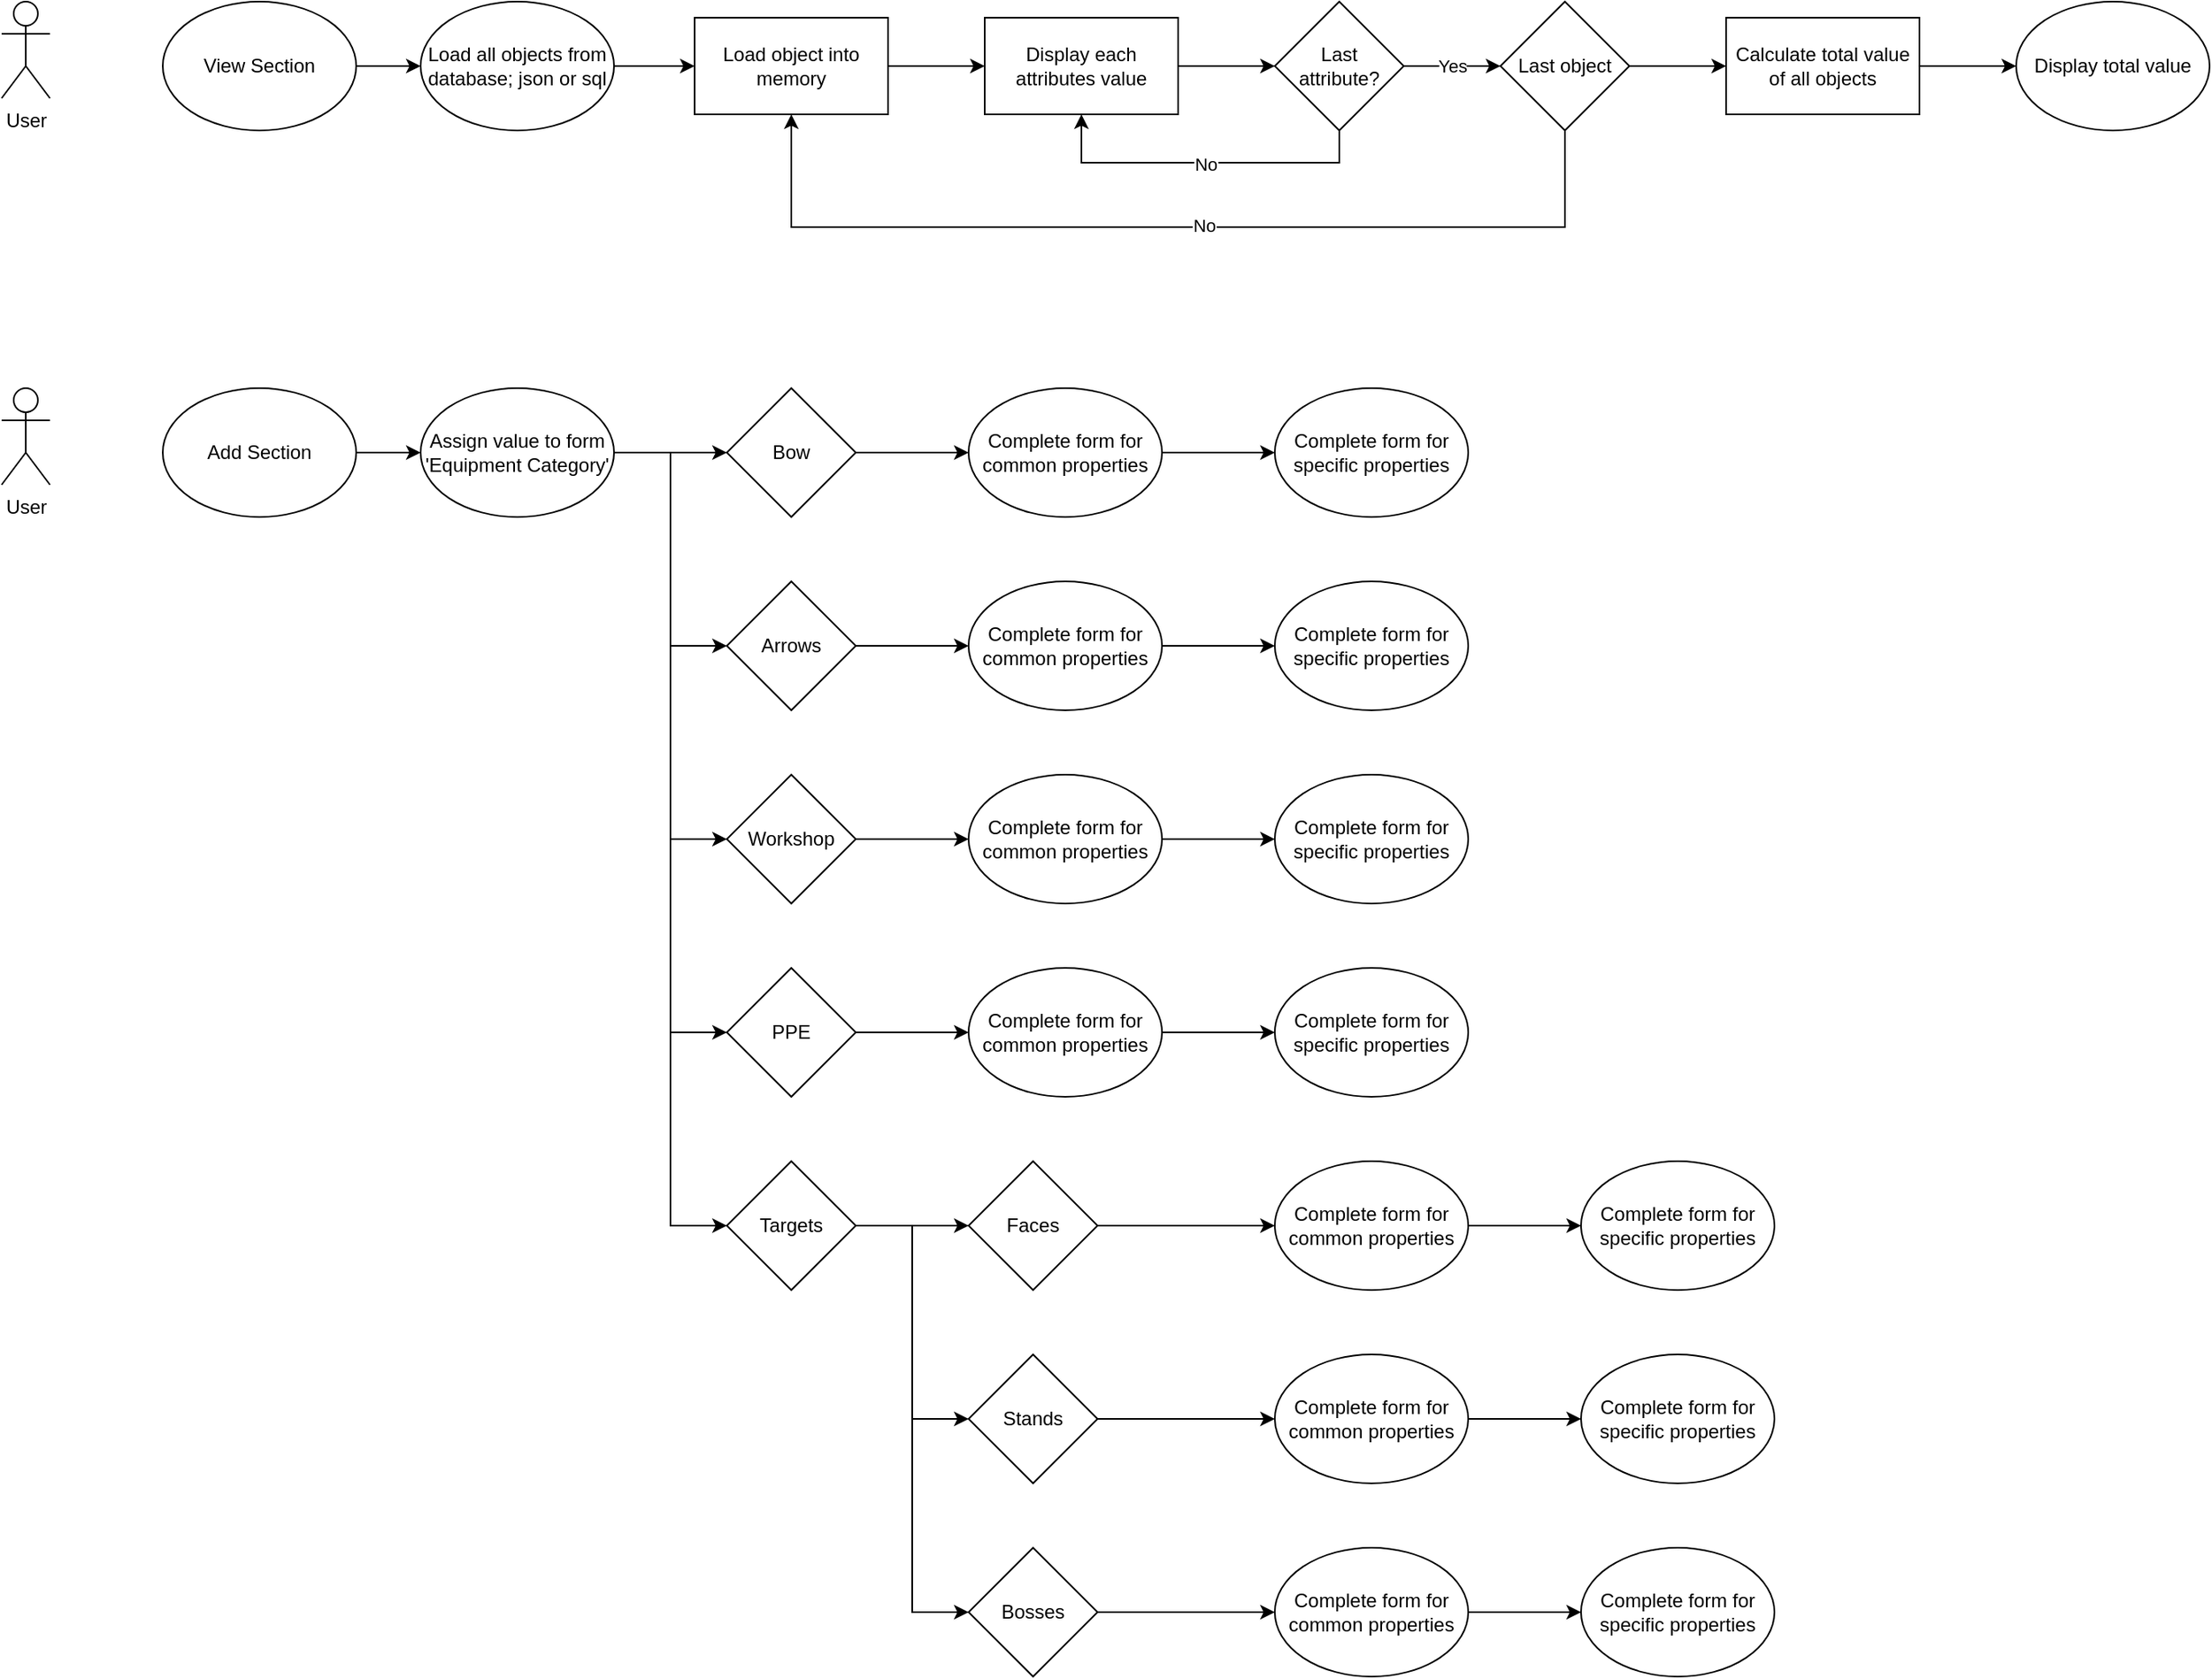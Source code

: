 <mxfile version="22.1.2" type="device">
  <diagram name="Page-1" id="SkT4W5e9hl3MULt2VnGa">
    <mxGraphModel dx="2462" dy="997" grid="1" gridSize="10" guides="1" tooltips="1" connect="1" arrows="1" fold="1" page="1" pageScale="1" pageWidth="827" pageHeight="1169" math="0" shadow="0">
      <root>
        <mxCell id="0" />
        <mxCell id="1" parent="0" />
        <mxCell id="q0DtASkK2RmU4y-HPJjd-1" value="User" style="shape=umlActor;verticalLabelPosition=bottom;verticalAlign=top;html=1;outlineConnect=0;" vertex="1" parent="1">
          <mxGeometry x="80" y="60" width="30" height="60" as="geometry" />
        </mxCell>
        <mxCell id="q0DtASkK2RmU4y-HPJjd-2" value="User" style="shape=umlActor;verticalLabelPosition=bottom;verticalAlign=top;html=1;outlineConnect=0;" vertex="1" parent="1">
          <mxGeometry x="80" y="300" width="30" height="60" as="geometry" />
        </mxCell>
        <mxCell id="q0DtASkK2RmU4y-HPJjd-22" style="edgeStyle=orthogonalEdgeStyle;rounded=0;orthogonalLoop=1;jettySize=auto;html=1;exitX=1;exitY=0.5;exitDx=0;exitDy=0;entryX=0;entryY=0.5;entryDx=0;entryDy=0;" edge="1" parent="1" source="q0DtASkK2RmU4y-HPJjd-7" target="q0DtASkK2RmU4y-HPJjd-8">
          <mxGeometry relative="1" as="geometry" />
        </mxCell>
        <mxCell id="q0DtASkK2RmU4y-HPJjd-7" value="View Section" style="ellipse;whiteSpace=wrap;html=1;" vertex="1" parent="1">
          <mxGeometry x="180" y="60" width="120" height="80" as="geometry" />
        </mxCell>
        <mxCell id="q0DtASkK2RmU4y-HPJjd-21" style="edgeStyle=orthogonalEdgeStyle;rounded=0;orthogonalLoop=1;jettySize=auto;html=1;exitX=1;exitY=0.5;exitDx=0;exitDy=0;entryX=0;entryY=0.5;entryDx=0;entryDy=0;" edge="1" parent="1" source="q0DtASkK2RmU4y-HPJjd-8" target="q0DtASkK2RmU4y-HPJjd-10">
          <mxGeometry relative="1" as="geometry" />
        </mxCell>
        <mxCell id="q0DtASkK2RmU4y-HPJjd-8" value="Load all objects from database; json or sql" style="ellipse;whiteSpace=wrap;html=1;" vertex="1" parent="1">
          <mxGeometry x="340" y="60" width="120" height="80" as="geometry" />
        </mxCell>
        <mxCell id="q0DtASkK2RmU4y-HPJjd-19" style="edgeStyle=orthogonalEdgeStyle;rounded=0;orthogonalLoop=1;jettySize=auto;html=1;exitX=1;exitY=0.5;exitDx=0;exitDy=0;entryX=0;entryY=0.5;entryDx=0;entryDy=0;" edge="1" parent="1" source="q0DtASkK2RmU4y-HPJjd-10" target="q0DtASkK2RmU4y-HPJjd-12">
          <mxGeometry relative="1" as="geometry" />
        </mxCell>
        <mxCell id="q0DtASkK2RmU4y-HPJjd-10" value="Load object into memory" style="rounded=0;whiteSpace=wrap;html=1;" vertex="1" parent="1">
          <mxGeometry x="510" y="70" width="120" height="60" as="geometry" />
        </mxCell>
        <mxCell id="q0DtASkK2RmU4y-HPJjd-13" style="edgeStyle=orthogonalEdgeStyle;rounded=0;orthogonalLoop=1;jettySize=auto;html=1;exitX=0.5;exitY=1;exitDx=0;exitDy=0;entryX=0.5;entryY=1;entryDx=0;entryDy=0;" edge="1" parent="1" source="q0DtASkK2RmU4y-HPJjd-11" target="q0DtASkK2RmU4y-HPJjd-12">
          <mxGeometry relative="1" as="geometry" />
        </mxCell>
        <mxCell id="q0DtASkK2RmU4y-HPJjd-14" value="No" style="edgeLabel;html=1;align=center;verticalAlign=middle;resizable=0;points=[];" vertex="1" connectable="0" parent="q0DtASkK2RmU4y-HPJjd-13">
          <mxGeometry x="-0.095" y="1" relative="1" as="geometry">
            <mxPoint x="-8" as="offset" />
          </mxGeometry>
        </mxCell>
        <mxCell id="q0DtASkK2RmU4y-HPJjd-18" style="edgeStyle=orthogonalEdgeStyle;rounded=0;orthogonalLoop=1;jettySize=auto;html=1;exitX=1;exitY=0.5;exitDx=0;exitDy=0;entryX=0;entryY=0.5;entryDx=0;entryDy=0;" edge="1" parent="1" source="q0DtASkK2RmU4y-HPJjd-11" target="q0DtASkK2RmU4y-HPJjd-15">
          <mxGeometry relative="1" as="geometry" />
        </mxCell>
        <mxCell id="q0DtASkK2RmU4y-HPJjd-23" value="Yes" style="edgeLabel;html=1;align=center;verticalAlign=middle;resizable=0;points=[];" vertex="1" connectable="0" parent="q0DtASkK2RmU4y-HPJjd-18">
          <mxGeometry x="0.1" y="1" relative="1" as="geometry">
            <mxPoint x="-3" y="1" as="offset" />
          </mxGeometry>
        </mxCell>
        <mxCell id="q0DtASkK2RmU4y-HPJjd-11" value="Last&lt;br&gt;attribute?" style="rhombus;whiteSpace=wrap;html=1;" vertex="1" parent="1">
          <mxGeometry x="870" y="60" width="80" height="80" as="geometry" />
        </mxCell>
        <mxCell id="q0DtASkK2RmU4y-HPJjd-20" style="edgeStyle=orthogonalEdgeStyle;rounded=0;orthogonalLoop=1;jettySize=auto;html=1;exitX=1;exitY=0.5;exitDx=0;exitDy=0;entryX=0;entryY=0.5;entryDx=0;entryDy=0;" edge="1" parent="1" source="q0DtASkK2RmU4y-HPJjd-12" target="q0DtASkK2RmU4y-HPJjd-11">
          <mxGeometry relative="1" as="geometry" />
        </mxCell>
        <mxCell id="q0DtASkK2RmU4y-HPJjd-12" value="Display each attributes value" style="rounded=0;whiteSpace=wrap;html=1;" vertex="1" parent="1">
          <mxGeometry x="690" y="70" width="120" height="60" as="geometry" />
        </mxCell>
        <mxCell id="q0DtASkK2RmU4y-HPJjd-16" style="edgeStyle=orthogonalEdgeStyle;rounded=0;orthogonalLoop=1;jettySize=auto;html=1;exitX=0.5;exitY=1;exitDx=0;exitDy=0;entryX=0.5;entryY=1;entryDx=0;entryDy=0;" edge="1" parent="1" source="q0DtASkK2RmU4y-HPJjd-15" target="q0DtASkK2RmU4y-HPJjd-10">
          <mxGeometry relative="1" as="geometry">
            <Array as="points">
              <mxPoint x="1050" y="200" />
              <mxPoint x="570" y="200" />
            </Array>
          </mxGeometry>
        </mxCell>
        <mxCell id="q0DtASkK2RmU4y-HPJjd-17" value="No" style="edgeLabel;html=1;align=center;verticalAlign=middle;resizable=0;points=[];" vertex="1" connectable="0" parent="q0DtASkK2RmU4y-HPJjd-16">
          <mxGeometry x="-0.069" y="-1" relative="1" as="geometry">
            <mxPoint as="offset" />
          </mxGeometry>
        </mxCell>
        <mxCell id="q0DtASkK2RmU4y-HPJjd-26" style="edgeStyle=orthogonalEdgeStyle;rounded=0;orthogonalLoop=1;jettySize=auto;html=1;exitX=1;exitY=0.5;exitDx=0;exitDy=0;entryX=0;entryY=0.5;entryDx=0;entryDy=0;" edge="1" parent="1" source="q0DtASkK2RmU4y-HPJjd-15" target="q0DtASkK2RmU4y-HPJjd-24">
          <mxGeometry relative="1" as="geometry" />
        </mxCell>
        <mxCell id="q0DtASkK2RmU4y-HPJjd-15" value="Last object" style="rhombus;whiteSpace=wrap;html=1;" vertex="1" parent="1">
          <mxGeometry x="1010" y="60" width="80" height="80" as="geometry" />
        </mxCell>
        <mxCell id="q0DtASkK2RmU4y-HPJjd-27" style="edgeStyle=orthogonalEdgeStyle;rounded=0;orthogonalLoop=1;jettySize=auto;html=1;exitX=1;exitY=0.5;exitDx=0;exitDy=0;entryX=0;entryY=0.5;entryDx=0;entryDy=0;" edge="1" parent="1" source="q0DtASkK2RmU4y-HPJjd-24" target="q0DtASkK2RmU4y-HPJjd-25">
          <mxGeometry relative="1" as="geometry" />
        </mxCell>
        <mxCell id="q0DtASkK2RmU4y-HPJjd-24" value="Calculate total value&lt;br&gt;of all objects" style="rounded=0;whiteSpace=wrap;html=1;" vertex="1" parent="1">
          <mxGeometry x="1150" y="70" width="120" height="60" as="geometry" />
        </mxCell>
        <mxCell id="q0DtASkK2RmU4y-HPJjd-25" value="Display total value" style="ellipse;whiteSpace=wrap;html=1;" vertex="1" parent="1">
          <mxGeometry x="1330" y="60" width="120" height="80" as="geometry" />
        </mxCell>
        <mxCell id="q0DtASkK2RmU4y-HPJjd-53" style="edgeStyle=orthogonalEdgeStyle;rounded=0;orthogonalLoop=1;jettySize=auto;html=1;exitX=1;exitY=0.5;exitDx=0;exitDy=0;entryX=0;entryY=0.5;entryDx=0;entryDy=0;" edge="1" parent="1" source="q0DtASkK2RmU4y-HPJjd-28" target="q0DtASkK2RmU4y-HPJjd-29">
          <mxGeometry relative="1" as="geometry" />
        </mxCell>
        <mxCell id="q0DtASkK2RmU4y-HPJjd-28" value="Add Section" style="ellipse;whiteSpace=wrap;html=1;" vertex="1" parent="1">
          <mxGeometry x="180" y="300" width="120" height="80" as="geometry" />
        </mxCell>
        <mxCell id="q0DtASkK2RmU4y-HPJjd-54" style="edgeStyle=orthogonalEdgeStyle;rounded=0;orthogonalLoop=1;jettySize=auto;html=1;exitX=1;exitY=0.5;exitDx=0;exitDy=0;entryX=0;entryY=0.5;entryDx=0;entryDy=0;" edge="1" parent="1" source="q0DtASkK2RmU4y-HPJjd-29" target="q0DtASkK2RmU4y-HPJjd-30">
          <mxGeometry relative="1" as="geometry" />
        </mxCell>
        <mxCell id="q0DtASkK2RmU4y-HPJjd-55" style="edgeStyle=orthogonalEdgeStyle;rounded=0;orthogonalLoop=1;jettySize=auto;html=1;exitX=1;exitY=0.5;exitDx=0;exitDy=0;entryX=0;entryY=0.5;entryDx=0;entryDy=0;" edge="1" parent="1" source="q0DtASkK2RmU4y-HPJjd-29" target="q0DtASkK2RmU4y-HPJjd-31">
          <mxGeometry relative="1" as="geometry" />
        </mxCell>
        <mxCell id="q0DtASkK2RmU4y-HPJjd-56" style="edgeStyle=orthogonalEdgeStyle;rounded=0;orthogonalLoop=1;jettySize=auto;html=1;exitX=1;exitY=0.5;exitDx=0;exitDy=0;entryX=0;entryY=0.5;entryDx=0;entryDy=0;" edge="1" parent="1" source="q0DtASkK2RmU4y-HPJjd-29" target="q0DtASkK2RmU4y-HPJjd-32">
          <mxGeometry relative="1" as="geometry" />
        </mxCell>
        <mxCell id="q0DtASkK2RmU4y-HPJjd-57" style="edgeStyle=orthogonalEdgeStyle;rounded=0;orthogonalLoop=1;jettySize=auto;html=1;exitX=1;exitY=0.5;exitDx=0;exitDy=0;entryX=0;entryY=0.5;entryDx=0;entryDy=0;" edge="1" parent="1" source="q0DtASkK2RmU4y-HPJjd-29" target="q0DtASkK2RmU4y-HPJjd-33">
          <mxGeometry relative="1" as="geometry" />
        </mxCell>
        <mxCell id="q0DtASkK2RmU4y-HPJjd-58" style="edgeStyle=orthogonalEdgeStyle;rounded=0;orthogonalLoop=1;jettySize=auto;html=1;exitX=1;exitY=0.5;exitDx=0;exitDy=0;entryX=0;entryY=0.5;entryDx=0;entryDy=0;" edge="1" parent="1" source="q0DtASkK2RmU4y-HPJjd-29" target="q0DtASkK2RmU4y-HPJjd-34">
          <mxGeometry relative="1" as="geometry" />
        </mxCell>
        <mxCell id="q0DtASkK2RmU4y-HPJjd-29" value="Assign value to form&lt;br&gt;&#39;Equipment Category&#39;" style="ellipse;whiteSpace=wrap;html=1;" vertex="1" parent="1">
          <mxGeometry x="340" y="300" width="120" height="80" as="geometry" />
        </mxCell>
        <mxCell id="q0DtASkK2RmU4y-HPJjd-62" style="edgeStyle=orthogonalEdgeStyle;rounded=0;orthogonalLoop=1;jettySize=auto;html=1;exitX=1;exitY=0.5;exitDx=0;exitDy=0;entryX=0;entryY=0.5;entryDx=0;entryDy=0;" edge="1" parent="1" source="q0DtASkK2RmU4y-HPJjd-30" target="q0DtASkK2RmU4y-HPJjd-35">
          <mxGeometry relative="1" as="geometry" />
        </mxCell>
        <mxCell id="q0DtASkK2RmU4y-HPJjd-30" value="Bow" style="rhombus;whiteSpace=wrap;html=1;" vertex="1" parent="1">
          <mxGeometry x="530" y="300" width="80" height="80" as="geometry" />
        </mxCell>
        <mxCell id="q0DtASkK2RmU4y-HPJjd-64" style="edgeStyle=orthogonalEdgeStyle;rounded=0;orthogonalLoop=1;jettySize=auto;html=1;exitX=1;exitY=0.5;exitDx=0;exitDy=0;entryX=0;entryY=0.5;entryDx=0;entryDy=0;" edge="1" parent="1" source="q0DtASkK2RmU4y-HPJjd-31" target="q0DtASkK2RmU4y-HPJjd-36">
          <mxGeometry relative="1" as="geometry" />
        </mxCell>
        <mxCell id="q0DtASkK2RmU4y-HPJjd-31" value="Arrows" style="rhombus;whiteSpace=wrap;html=1;" vertex="1" parent="1">
          <mxGeometry x="530" y="420" width="80" height="80" as="geometry" />
        </mxCell>
        <mxCell id="q0DtASkK2RmU4y-HPJjd-66" style="edgeStyle=orthogonalEdgeStyle;rounded=0;orthogonalLoop=1;jettySize=auto;html=1;exitX=1;exitY=0.5;exitDx=0;exitDy=0;entryX=0;entryY=0.5;entryDx=0;entryDy=0;" edge="1" parent="1" source="q0DtASkK2RmU4y-HPJjd-32" target="q0DtASkK2RmU4y-HPJjd-37">
          <mxGeometry relative="1" as="geometry" />
        </mxCell>
        <mxCell id="q0DtASkK2RmU4y-HPJjd-32" value="Workshop" style="rhombus;whiteSpace=wrap;html=1;" vertex="1" parent="1">
          <mxGeometry x="530" y="540" width="80" height="80" as="geometry" />
        </mxCell>
        <mxCell id="q0DtASkK2RmU4y-HPJjd-68" style="edgeStyle=orthogonalEdgeStyle;rounded=0;orthogonalLoop=1;jettySize=auto;html=1;exitX=1;exitY=0.5;exitDx=0;exitDy=0;entryX=0;entryY=0.5;entryDx=0;entryDy=0;" edge="1" parent="1" source="q0DtASkK2RmU4y-HPJjd-33" target="q0DtASkK2RmU4y-HPJjd-38">
          <mxGeometry relative="1" as="geometry" />
        </mxCell>
        <mxCell id="q0DtASkK2RmU4y-HPJjd-33" value="PPE" style="rhombus;whiteSpace=wrap;html=1;" vertex="1" parent="1">
          <mxGeometry x="530" y="660" width="80" height="80" as="geometry" />
        </mxCell>
        <mxCell id="q0DtASkK2RmU4y-HPJjd-59" style="edgeStyle=orthogonalEdgeStyle;rounded=0;orthogonalLoop=1;jettySize=auto;html=1;exitX=1;exitY=0.5;exitDx=0;exitDy=0;entryX=0;entryY=0.5;entryDx=0;entryDy=0;" edge="1" parent="1" source="q0DtASkK2RmU4y-HPJjd-34" target="q0DtASkK2RmU4y-HPJjd-44">
          <mxGeometry relative="1" as="geometry" />
        </mxCell>
        <mxCell id="q0DtASkK2RmU4y-HPJjd-60" style="edgeStyle=orthogonalEdgeStyle;rounded=0;orthogonalLoop=1;jettySize=auto;html=1;exitX=1;exitY=0.5;exitDx=0;exitDy=0;entryX=0;entryY=0.5;entryDx=0;entryDy=0;" edge="1" parent="1" source="q0DtASkK2RmU4y-HPJjd-34" target="q0DtASkK2RmU4y-HPJjd-45">
          <mxGeometry relative="1" as="geometry" />
        </mxCell>
        <mxCell id="q0DtASkK2RmU4y-HPJjd-61" style="edgeStyle=orthogonalEdgeStyle;rounded=0;orthogonalLoop=1;jettySize=auto;html=1;exitX=1;exitY=0.5;exitDx=0;exitDy=0;entryX=0;entryY=0.5;entryDx=0;entryDy=0;" edge="1" parent="1" source="q0DtASkK2RmU4y-HPJjd-34" target="q0DtASkK2RmU4y-HPJjd-46">
          <mxGeometry relative="1" as="geometry" />
        </mxCell>
        <mxCell id="q0DtASkK2RmU4y-HPJjd-34" value="Targets" style="rhombus;whiteSpace=wrap;html=1;" vertex="1" parent="1">
          <mxGeometry x="530" y="780" width="80" height="80" as="geometry" />
        </mxCell>
        <mxCell id="q0DtASkK2RmU4y-HPJjd-63" style="edgeStyle=orthogonalEdgeStyle;rounded=0;orthogonalLoop=1;jettySize=auto;html=1;exitX=1;exitY=0.5;exitDx=0;exitDy=0;entryX=0;entryY=0.5;entryDx=0;entryDy=0;" edge="1" parent="1" source="q0DtASkK2RmU4y-HPJjd-35" target="q0DtASkK2RmU4y-HPJjd-40">
          <mxGeometry relative="1" as="geometry" />
        </mxCell>
        <mxCell id="q0DtASkK2RmU4y-HPJjd-35" value="Complete form for common properties" style="ellipse;whiteSpace=wrap;html=1;" vertex="1" parent="1">
          <mxGeometry x="680" y="300" width="120" height="80" as="geometry" />
        </mxCell>
        <mxCell id="q0DtASkK2RmU4y-HPJjd-65" style="edgeStyle=orthogonalEdgeStyle;rounded=0;orthogonalLoop=1;jettySize=auto;html=1;exitX=1;exitY=0.5;exitDx=0;exitDy=0;entryX=0;entryY=0.5;entryDx=0;entryDy=0;" edge="1" parent="1" source="q0DtASkK2RmU4y-HPJjd-36" target="q0DtASkK2RmU4y-HPJjd-41">
          <mxGeometry relative="1" as="geometry" />
        </mxCell>
        <mxCell id="q0DtASkK2RmU4y-HPJjd-36" value="Complete form for common properties" style="ellipse;whiteSpace=wrap;html=1;" vertex="1" parent="1">
          <mxGeometry x="680" y="420" width="120" height="80" as="geometry" />
        </mxCell>
        <mxCell id="q0DtASkK2RmU4y-HPJjd-67" style="edgeStyle=orthogonalEdgeStyle;rounded=0;orthogonalLoop=1;jettySize=auto;html=1;exitX=1;exitY=0.5;exitDx=0;exitDy=0;entryX=0;entryY=0.5;entryDx=0;entryDy=0;" edge="1" parent="1" source="q0DtASkK2RmU4y-HPJjd-37" target="q0DtASkK2RmU4y-HPJjd-42">
          <mxGeometry relative="1" as="geometry" />
        </mxCell>
        <mxCell id="q0DtASkK2RmU4y-HPJjd-37" value="Complete form for common properties" style="ellipse;whiteSpace=wrap;html=1;" vertex="1" parent="1">
          <mxGeometry x="680" y="540" width="120" height="80" as="geometry" />
        </mxCell>
        <mxCell id="q0DtASkK2RmU4y-HPJjd-69" style="edgeStyle=orthogonalEdgeStyle;rounded=0;orthogonalLoop=1;jettySize=auto;html=1;exitX=1;exitY=0.5;exitDx=0;exitDy=0;entryX=0;entryY=0.5;entryDx=0;entryDy=0;" edge="1" parent="1" source="q0DtASkK2RmU4y-HPJjd-38" target="q0DtASkK2RmU4y-HPJjd-43">
          <mxGeometry relative="1" as="geometry" />
        </mxCell>
        <mxCell id="q0DtASkK2RmU4y-HPJjd-38" value="Complete form for common properties" style="ellipse;whiteSpace=wrap;html=1;" vertex="1" parent="1">
          <mxGeometry x="680" y="660" width="120" height="80" as="geometry" />
        </mxCell>
        <mxCell id="q0DtASkK2RmU4y-HPJjd-40" value="Complete form for specific properties" style="ellipse;whiteSpace=wrap;html=1;" vertex="1" parent="1">
          <mxGeometry x="870" y="300" width="120" height="80" as="geometry" />
        </mxCell>
        <mxCell id="q0DtASkK2RmU4y-HPJjd-41" value="Complete form for specific properties" style="ellipse;whiteSpace=wrap;html=1;" vertex="1" parent="1">
          <mxGeometry x="870" y="420" width="120" height="80" as="geometry" />
        </mxCell>
        <mxCell id="q0DtASkK2RmU4y-HPJjd-42" value="Complete form for specific properties" style="ellipse;whiteSpace=wrap;html=1;" vertex="1" parent="1">
          <mxGeometry x="870" y="540" width="120" height="80" as="geometry" />
        </mxCell>
        <mxCell id="q0DtASkK2RmU4y-HPJjd-43" value="Complete form for specific properties" style="ellipse;whiteSpace=wrap;html=1;" vertex="1" parent="1">
          <mxGeometry x="870" y="660" width="120" height="80" as="geometry" />
        </mxCell>
        <mxCell id="q0DtASkK2RmU4y-HPJjd-70" style="edgeStyle=orthogonalEdgeStyle;rounded=0;orthogonalLoop=1;jettySize=auto;html=1;exitX=1;exitY=0.5;exitDx=0;exitDy=0;entryX=0;entryY=0.5;entryDx=0;entryDy=0;" edge="1" parent="1" source="q0DtASkK2RmU4y-HPJjd-44" target="q0DtASkK2RmU4y-HPJjd-47">
          <mxGeometry relative="1" as="geometry" />
        </mxCell>
        <mxCell id="q0DtASkK2RmU4y-HPJjd-44" value="Faces" style="rhombus;whiteSpace=wrap;html=1;" vertex="1" parent="1">
          <mxGeometry x="680" y="780" width="80" height="80" as="geometry" />
        </mxCell>
        <mxCell id="q0DtASkK2RmU4y-HPJjd-72" style="edgeStyle=orthogonalEdgeStyle;rounded=0;orthogonalLoop=1;jettySize=auto;html=1;exitX=1;exitY=0.5;exitDx=0;exitDy=0;entryX=0;entryY=0.5;entryDx=0;entryDy=0;" edge="1" parent="1" source="q0DtASkK2RmU4y-HPJjd-45" target="q0DtASkK2RmU4y-HPJjd-49">
          <mxGeometry relative="1" as="geometry" />
        </mxCell>
        <mxCell id="q0DtASkK2RmU4y-HPJjd-45" value="Stands" style="rhombus;whiteSpace=wrap;html=1;" vertex="1" parent="1">
          <mxGeometry x="680" y="900" width="80" height="80" as="geometry" />
        </mxCell>
        <mxCell id="q0DtASkK2RmU4y-HPJjd-73" style="edgeStyle=orthogonalEdgeStyle;rounded=0;orthogonalLoop=1;jettySize=auto;html=1;exitX=1;exitY=0.5;exitDx=0;exitDy=0;entryX=0;entryY=0.5;entryDx=0;entryDy=0;" edge="1" parent="1" source="q0DtASkK2RmU4y-HPJjd-46" target="q0DtASkK2RmU4y-HPJjd-51">
          <mxGeometry relative="1" as="geometry" />
        </mxCell>
        <mxCell id="q0DtASkK2RmU4y-HPJjd-46" value="Bosses" style="rhombus;whiteSpace=wrap;html=1;" vertex="1" parent="1">
          <mxGeometry x="680" y="1020" width="80" height="80" as="geometry" />
        </mxCell>
        <mxCell id="q0DtASkK2RmU4y-HPJjd-71" style="edgeStyle=orthogonalEdgeStyle;rounded=0;orthogonalLoop=1;jettySize=auto;html=1;exitX=1;exitY=0.5;exitDx=0;exitDy=0;entryX=0;entryY=0.5;entryDx=0;entryDy=0;" edge="1" parent="1" source="q0DtASkK2RmU4y-HPJjd-47" target="q0DtASkK2RmU4y-HPJjd-48">
          <mxGeometry relative="1" as="geometry" />
        </mxCell>
        <mxCell id="q0DtASkK2RmU4y-HPJjd-47" value="Complete form for common properties" style="ellipse;whiteSpace=wrap;html=1;" vertex="1" parent="1">
          <mxGeometry x="870" y="780" width="120" height="80" as="geometry" />
        </mxCell>
        <mxCell id="q0DtASkK2RmU4y-HPJjd-48" value="Complete form for specific properties" style="ellipse;whiteSpace=wrap;html=1;" vertex="1" parent="1">
          <mxGeometry x="1060" y="780" width="120" height="80" as="geometry" />
        </mxCell>
        <mxCell id="q0DtASkK2RmU4y-HPJjd-74" style="edgeStyle=orthogonalEdgeStyle;rounded=0;orthogonalLoop=1;jettySize=auto;html=1;exitX=1;exitY=0.5;exitDx=0;exitDy=0;entryX=0;entryY=0.5;entryDx=0;entryDy=0;" edge="1" parent="1" source="q0DtASkK2RmU4y-HPJjd-49" target="q0DtASkK2RmU4y-HPJjd-50">
          <mxGeometry relative="1" as="geometry" />
        </mxCell>
        <mxCell id="q0DtASkK2RmU4y-HPJjd-49" value="Complete form for common properties" style="ellipse;whiteSpace=wrap;html=1;" vertex="1" parent="1">
          <mxGeometry x="870" y="900" width="120" height="80" as="geometry" />
        </mxCell>
        <mxCell id="q0DtASkK2RmU4y-HPJjd-50" value="Complete form for specific properties" style="ellipse;whiteSpace=wrap;html=1;" vertex="1" parent="1">
          <mxGeometry x="1060" y="900" width="120" height="80" as="geometry" />
        </mxCell>
        <mxCell id="q0DtASkK2RmU4y-HPJjd-75" style="edgeStyle=orthogonalEdgeStyle;rounded=0;orthogonalLoop=1;jettySize=auto;html=1;exitX=1;exitY=0.5;exitDx=0;exitDy=0;entryX=0;entryY=0.5;entryDx=0;entryDy=0;" edge="1" parent="1" source="q0DtASkK2RmU4y-HPJjd-51" target="q0DtASkK2RmU4y-HPJjd-52">
          <mxGeometry relative="1" as="geometry" />
        </mxCell>
        <mxCell id="q0DtASkK2RmU4y-HPJjd-51" value="Complete form for common properties" style="ellipse;whiteSpace=wrap;html=1;" vertex="1" parent="1">
          <mxGeometry x="870" y="1020" width="120" height="80" as="geometry" />
        </mxCell>
        <mxCell id="q0DtASkK2RmU4y-HPJjd-52" value="Complete form for specific properties" style="ellipse;whiteSpace=wrap;html=1;" vertex="1" parent="1">
          <mxGeometry x="1060" y="1020" width="120" height="80" as="geometry" />
        </mxCell>
      </root>
    </mxGraphModel>
  </diagram>
</mxfile>
